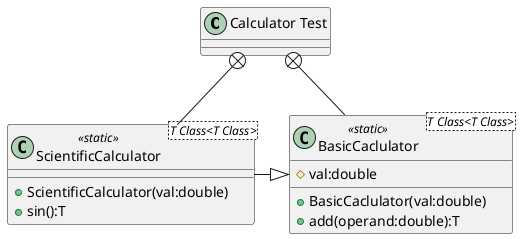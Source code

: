 @startuml Übungseinhet 3 - Aufgabe 8

class "Calculator Test" as calc{}
class "BasicCaclulator<T Class<T Class>>" as baseCalc <<static>>{
    #val:double
    +BasicCaclulator(val:double)
    +add(operand:double):T
}
class "ScientificCalculator<T Class<T Class>>" as sicCalc <<static>>{
    +ScientificCalculator(val:double)
    +sin():T
}


calc +-- baseCalc
calc +--down sicCalc
sicCalc --right|> baseCalc
@enduml 